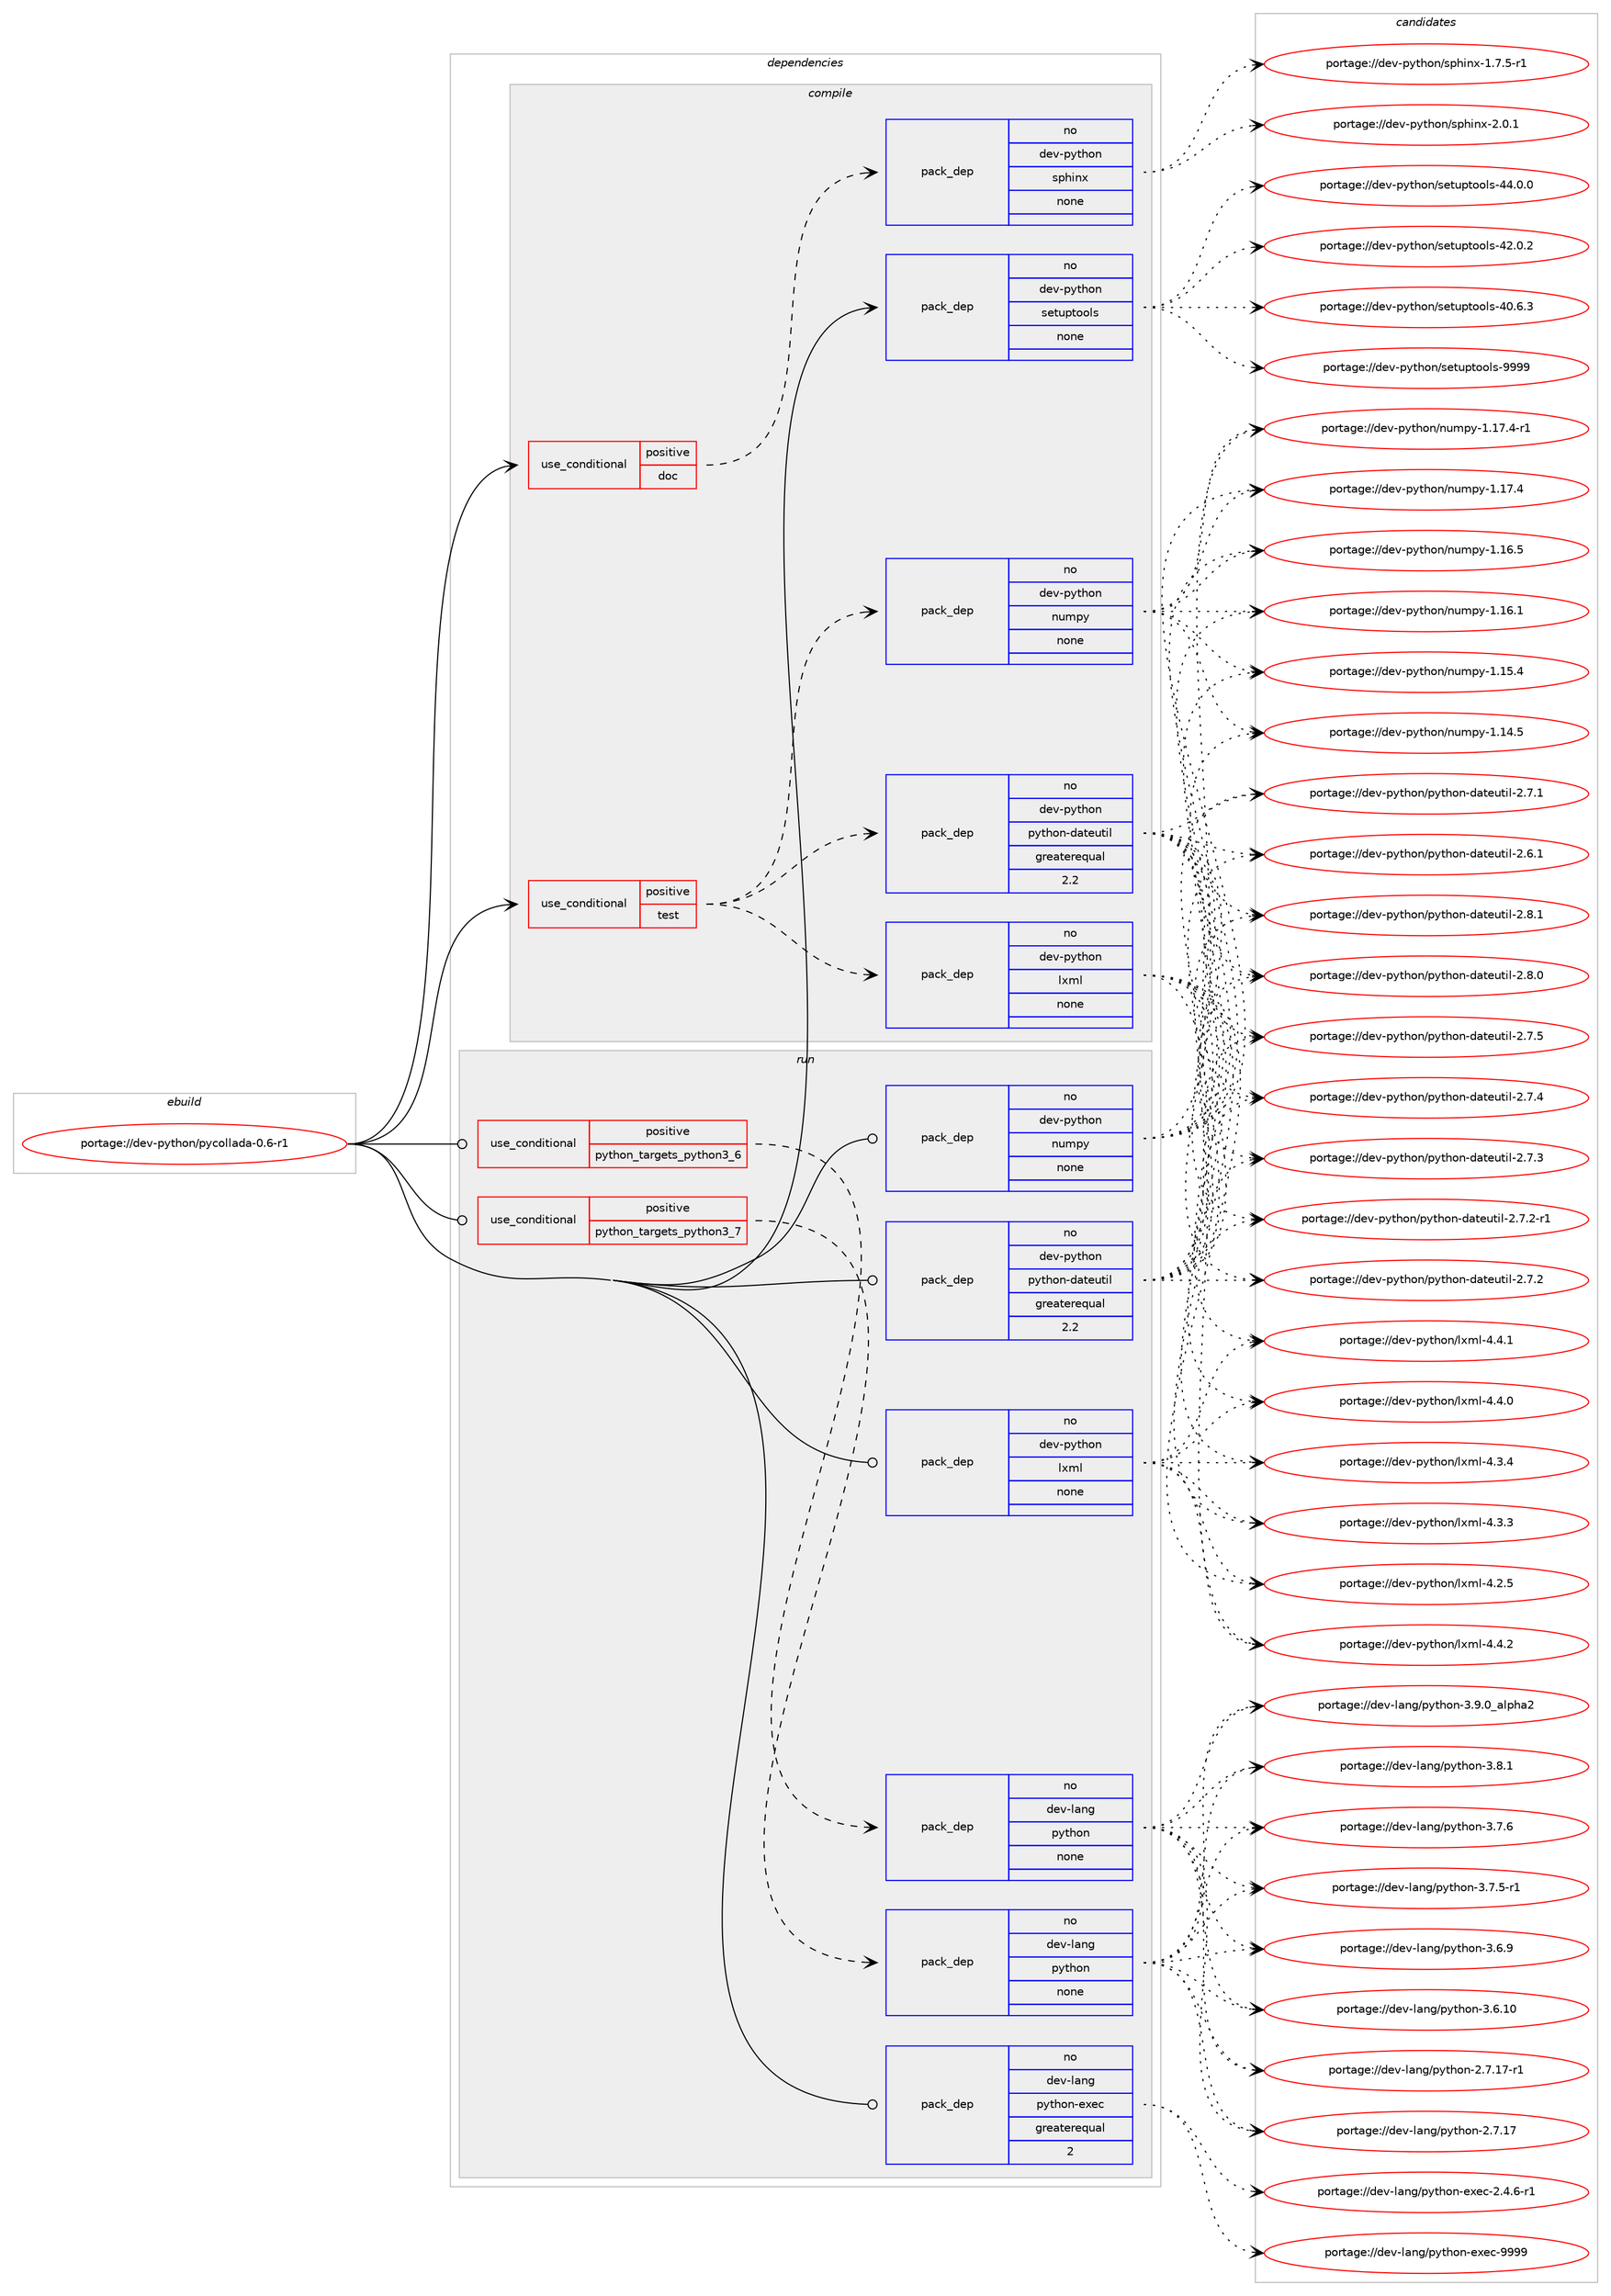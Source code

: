 digraph prolog {

# *************
# Graph options
# *************

newrank=true;
concentrate=true;
compound=true;
graph [rankdir=LR,fontname=Helvetica,fontsize=10,ranksep=1.5];#, ranksep=2.5, nodesep=0.2];
edge  [arrowhead=vee];
node  [fontname=Helvetica,fontsize=10];

# **********
# The ebuild
# **********

subgraph cluster_leftcol {
color=gray;
label=<<i>ebuild</i>>;
id [label="portage://dev-python/pycollada-0.6-r1", color=red, width=4, href="../dev-python/pycollada-0.6-r1.svg"];
}

# ****************
# The dependencies
# ****************

subgraph cluster_midcol {
color=gray;
label=<<i>dependencies</i>>;
subgraph cluster_compile {
fillcolor="#eeeeee";
style=filled;
label=<<i>compile</i>>;
subgraph cond109843 {
dependency439304 [label=<<TABLE BORDER="0" CELLBORDER="1" CELLSPACING="0" CELLPADDING="4"><TR><TD ROWSPAN="3" CELLPADDING="10">use_conditional</TD></TR><TR><TD>positive</TD></TR><TR><TD>doc</TD></TR></TABLE>>, shape=none, color=red];
subgraph pack324523 {
dependency439305 [label=<<TABLE BORDER="0" CELLBORDER="1" CELLSPACING="0" CELLPADDING="4" WIDTH="220"><TR><TD ROWSPAN="6" CELLPADDING="30">pack_dep</TD></TR><TR><TD WIDTH="110">no</TD></TR><TR><TD>dev-python</TD></TR><TR><TD>sphinx</TD></TR><TR><TD>none</TD></TR><TR><TD></TD></TR></TABLE>>, shape=none, color=blue];
}
dependency439304:e -> dependency439305:w [weight=20,style="dashed",arrowhead="vee"];
}
id:e -> dependency439304:w [weight=20,style="solid",arrowhead="vee"];
subgraph cond109844 {
dependency439306 [label=<<TABLE BORDER="0" CELLBORDER="1" CELLSPACING="0" CELLPADDING="4"><TR><TD ROWSPAN="3" CELLPADDING="10">use_conditional</TD></TR><TR><TD>positive</TD></TR><TR><TD>test</TD></TR></TABLE>>, shape=none, color=red];
subgraph pack324524 {
dependency439307 [label=<<TABLE BORDER="0" CELLBORDER="1" CELLSPACING="0" CELLPADDING="4" WIDTH="220"><TR><TD ROWSPAN="6" CELLPADDING="30">pack_dep</TD></TR><TR><TD WIDTH="110">no</TD></TR><TR><TD>dev-python</TD></TR><TR><TD>lxml</TD></TR><TR><TD>none</TD></TR><TR><TD></TD></TR></TABLE>>, shape=none, color=blue];
}
dependency439306:e -> dependency439307:w [weight=20,style="dashed",arrowhead="vee"];
subgraph pack324525 {
dependency439308 [label=<<TABLE BORDER="0" CELLBORDER="1" CELLSPACING="0" CELLPADDING="4" WIDTH="220"><TR><TD ROWSPAN="6" CELLPADDING="30">pack_dep</TD></TR><TR><TD WIDTH="110">no</TD></TR><TR><TD>dev-python</TD></TR><TR><TD>numpy</TD></TR><TR><TD>none</TD></TR><TR><TD></TD></TR></TABLE>>, shape=none, color=blue];
}
dependency439306:e -> dependency439308:w [weight=20,style="dashed",arrowhead="vee"];
subgraph pack324526 {
dependency439309 [label=<<TABLE BORDER="0" CELLBORDER="1" CELLSPACING="0" CELLPADDING="4" WIDTH="220"><TR><TD ROWSPAN="6" CELLPADDING="30">pack_dep</TD></TR><TR><TD WIDTH="110">no</TD></TR><TR><TD>dev-python</TD></TR><TR><TD>python-dateutil</TD></TR><TR><TD>greaterequal</TD></TR><TR><TD>2.2</TD></TR></TABLE>>, shape=none, color=blue];
}
dependency439306:e -> dependency439309:w [weight=20,style="dashed",arrowhead="vee"];
}
id:e -> dependency439306:w [weight=20,style="solid",arrowhead="vee"];
subgraph pack324527 {
dependency439310 [label=<<TABLE BORDER="0" CELLBORDER="1" CELLSPACING="0" CELLPADDING="4" WIDTH="220"><TR><TD ROWSPAN="6" CELLPADDING="30">pack_dep</TD></TR><TR><TD WIDTH="110">no</TD></TR><TR><TD>dev-python</TD></TR><TR><TD>setuptools</TD></TR><TR><TD>none</TD></TR><TR><TD></TD></TR></TABLE>>, shape=none, color=blue];
}
id:e -> dependency439310:w [weight=20,style="solid",arrowhead="vee"];
}
subgraph cluster_compileandrun {
fillcolor="#eeeeee";
style=filled;
label=<<i>compile and run</i>>;
}
subgraph cluster_run {
fillcolor="#eeeeee";
style=filled;
label=<<i>run</i>>;
subgraph cond109845 {
dependency439311 [label=<<TABLE BORDER="0" CELLBORDER="1" CELLSPACING="0" CELLPADDING="4"><TR><TD ROWSPAN="3" CELLPADDING="10">use_conditional</TD></TR><TR><TD>positive</TD></TR><TR><TD>python_targets_python3_6</TD></TR></TABLE>>, shape=none, color=red];
subgraph pack324528 {
dependency439312 [label=<<TABLE BORDER="0" CELLBORDER="1" CELLSPACING="0" CELLPADDING="4" WIDTH="220"><TR><TD ROWSPAN="6" CELLPADDING="30">pack_dep</TD></TR><TR><TD WIDTH="110">no</TD></TR><TR><TD>dev-lang</TD></TR><TR><TD>python</TD></TR><TR><TD>none</TD></TR><TR><TD></TD></TR></TABLE>>, shape=none, color=blue];
}
dependency439311:e -> dependency439312:w [weight=20,style="dashed",arrowhead="vee"];
}
id:e -> dependency439311:w [weight=20,style="solid",arrowhead="odot"];
subgraph cond109846 {
dependency439313 [label=<<TABLE BORDER="0" CELLBORDER="1" CELLSPACING="0" CELLPADDING="4"><TR><TD ROWSPAN="3" CELLPADDING="10">use_conditional</TD></TR><TR><TD>positive</TD></TR><TR><TD>python_targets_python3_7</TD></TR></TABLE>>, shape=none, color=red];
subgraph pack324529 {
dependency439314 [label=<<TABLE BORDER="0" CELLBORDER="1" CELLSPACING="0" CELLPADDING="4" WIDTH="220"><TR><TD ROWSPAN="6" CELLPADDING="30">pack_dep</TD></TR><TR><TD WIDTH="110">no</TD></TR><TR><TD>dev-lang</TD></TR><TR><TD>python</TD></TR><TR><TD>none</TD></TR><TR><TD></TD></TR></TABLE>>, shape=none, color=blue];
}
dependency439313:e -> dependency439314:w [weight=20,style="dashed",arrowhead="vee"];
}
id:e -> dependency439313:w [weight=20,style="solid",arrowhead="odot"];
subgraph pack324530 {
dependency439315 [label=<<TABLE BORDER="0" CELLBORDER="1" CELLSPACING="0" CELLPADDING="4" WIDTH="220"><TR><TD ROWSPAN="6" CELLPADDING="30">pack_dep</TD></TR><TR><TD WIDTH="110">no</TD></TR><TR><TD>dev-lang</TD></TR><TR><TD>python-exec</TD></TR><TR><TD>greaterequal</TD></TR><TR><TD>2</TD></TR></TABLE>>, shape=none, color=blue];
}
id:e -> dependency439315:w [weight=20,style="solid",arrowhead="odot"];
subgraph pack324531 {
dependency439316 [label=<<TABLE BORDER="0" CELLBORDER="1" CELLSPACING="0" CELLPADDING="4" WIDTH="220"><TR><TD ROWSPAN="6" CELLPADDING="30">pack_dep</TD></TR><TR><TD WIDTH="110">no</TD></TR><TR><TD>dev-python</TD></TR><TR><TD>lxml</TD></TR><TR><TD>none</TD></TR><TR><TD></TD></TR></TABLE>>, shape=none, color=blue];
}
id:e -> dependency439316:w [weight=20,style="solid",arrowhead="odot"];
subgraph pack324532 {
dependency439317 [label=<<TABLE BORDER="0" CELLBORDER="1" CELLSPACING="0" CELLPADDING="4" WIDTH="220"><TR><TD ROWSPAN="6" CELLPADDING="30">pack_dep</TD></TR><TR><TD WIDTH="110">no</TD></TR><TR><TD>dev-python</TD></TR><TR><TD>numpy</TD></TR><TR><TD>none</TD></TR><TR><TD></TD></TR></TABLE>>, shape=none, color=blue];
}
id:e -> dependency439317:w [weight=20,style="solid",arrowhead="odot"];
subgraph pack324533 {
dependency439318 [label=<<TABLE BORDER="0" CELLBORDER="1" CELLSPACING="0" CELLPADDING="4" WIDTH="220"><TR><TD ROWSPAN="6" CELLPADDING="30">pack_dep</TD></TR><TR><TD WIDTH="110">no</TD></TR><TR><TD>dev-python</TD></TR><TR><TD>python-dateutil</TD></TR><TR><TD>greaterequal</TD></TR><TR><TD>2.2</TD></TR></TABLE>>, shape=none, color=blue];
}
id:e -> dependency439318:w [weight=20,style="solid",arrowhead="odot"];
}
}

# **************
# The candidates
# **************

subgraph cluster_choices {
rank=same;
color=gray;
label=<<i>candidates</i>>;

subgraph choice324523 {
color=black;
nodesep=1;
choice1001011184511212111610411111047115112104105110120455046484649 [label="portage://dev-python/sphinx-2.0.1", color=red, width=4,href="../dev-python/sphinx-2.0.1.svg"];
choice10010111845112121116104111110471151121041051101204549465546534511449 [label="portage://dev-python/sphinx-1.7.5-r1", color=red, width=4,href="../dev-python/sphinx-1.7.5-r1.svg"];
dependency439305:e -> choice1001011184511212111610411111047115112104105110120455046484649:w [style=dotted,weight="100"];
dependency439305:e -> choice10010111845112121116104111110471151121041051101204549465546534511449:w [style=dotted,weight="100"];
}
subgraph choice324524 {
color=black;
nodesep=1;
choice1001011184511212111610411111047108120109108455246524650 [label="portage://dev-python/lxml-4.4.2", color=red, width=4,href="../dev-python/lxml-4.4.2.svg"];
choice1001011184511212111610411111047108120109108455246524649 [label="portage://dev-python/lxml-4.4.1", color=red, width=4,href="../dev-python/lxml-4.4.1.svg"];
choice1001011184511212111610411111047108120109108455246524648 [label="portage://dev-python/lxml-4.4.0", color=red, width=4,href="../dev-python/lxml-4.4.0.svg"];
choice1001011184511212111610411111047108120109108455246514652 [label="portage://dev-python/lxml-4.3.4", color=red, width=4,href="../dev-python/lxml-4.3.4.svg"];
choice1001011184511212111610411111047108120109108455246514651 [label="portage://dev-python/lxml-4.3.3", color=red, width=4,href="../dev-python/lxml-4.3.3.svg"];
choice1001011184511212111610411111047108120109108455246504653 [label="portage://dev-python/lxml-4.2.5", color=red, width=4,href="../dev-python/lxml-4.2.5.svg"];
dependency439307:e -> choice1001011184511212111610411111047108120109108455246524650:w [style=dotted,weight="100"];
dependency439307:e -> choice1001011184511212111610411111047108120109108455246524649:w [style=dotted,weight="100"];
dependency439307:e -> choice1001011184511212111610411111047108120109108455246524648:w [style=dotted,weight="100"];
dependency439307:e -> choice1001011184511212111610411111047108120109108455246514652:w [style=dotted,weight="100"];
dependency439307:e -> choice1001011184511212111610411111047108120109108455246514651:w [style=dotted,weight="100"];
dependency439307:e -> choice1001011184511212111610411111047108120109108455246504653:w [style=dotted,weight="100"];
}
subgraph choice324525 {
color=black;
nodesep=1;
choice1001011184511212111610411111047110117109112121454946495546524511449 [label="portage://dev-python/numpy-1.17.4-r1", color=red, width=4,href="../dev-python/numpy-1.17.4-r1.svg"];
choice100101118451121211161041111104711011710911212145494649554652 [label="portage://dev-python/numpy-1.17.4", color=red, width=4,href="../dev-python/numpy-1.17.4.svg"];
choice100101118451121211161041111104711011710911212145494649544653 [label="portage://dev-python/numpy-1.16.5", color=red, width=4,href="../dev-python/numpy-1.16.5.svg"];
choice100101118451121211161041111104711011710911212145494649544649 [label="portage://dev-python/numpy-1.16.1", color=red, width=4,href="../dev-python/numpy-1.16.1.svg"];
choice100101118451121211161041111104711011710911212145494649534652 [label="portage://dev-python/numpy-1.15.4", color=red, width=4,href="../dev-python/numpy-1.15.4.svg"];
choice100101118451121211161041111104711011710911212145494649524653 [label="portage://dev-python/numpy-1.14.5", color=red, width=4,href="../dev-python/numpy-1.14.5.svg"];
dependency439308:e -> choice1001011184511212111610411111047110117109112121454946495546524511449:w [style=dotted,weight="100"];
dependency439308:e -> choice100101118451121211161041111104711011710911212145494649554652:w [style=dotted,weight="100"];
dependency439308:e -> choice100101118451121211161041111104711011710911212145494649544653:w [style=dotted,weight="100"];
dependency439308:e -> choice100101118451121211161041111104711011710911212145494649544649:w [style=dotted,weight="100"];
dependency439308:e -> choice100101118451121211161041111104711011710911212145494649534652:w [style=dotted,weight="100"];
dependency439308:e -> choice100101118451121211161041111104711011710911212145494649524653:w [style=dotted,weight="100"];
}
subgraph choice324526 {
color=black;
nodesep=1;
choice10010111845112121116104111110471121211161041111104510097116101117116105108455046564649 [label="portage://dev-python/python-dateutil-2.8.1", color=red, width=4,href="../dev-python/python-dateutil-2.8.1.svg"];
choice10010111845112121116104111110471121211161041111104510097116101117116105108455046564648 [label="portage://dev-python/python-dateutil-2.8.0", color=red, width=4,href="../dev-python/python-dateutil-2.8.0.svg"];
choice10010111845112121116104111110471121211161041111104510097116101117116105108455046554653 [label="portage://dev-python/python-dateutil-2.7.5", color=red, width=4,href="../dev-python/python-dateutil-2.7.5.svg"];
choice10010111845112121116104111110471121211161041111104510097116101117116105108455046554652 [label="portage://dev-python/python-dateutil-2.7.4", color=red, width=4,href="../dev-python/python-dateutil-2.7.4.svg"];
choice10010111845112121116104111110471121211161041111104510097116101117116105108455046554651 [label="portage://dev-python/python-dateutil-2.7.3", color=red, width=4,href="../dev-python/python-dateutil-2.7.3.svg"];
choice100101118451121211161041111104711212111610411111045100971161011171161051084550465546504511449 [label="portage://dev-python/python-dateutil-2.7.2-r1", color=red, width=4,href="../dev-python/python-dateutil-2.7.2-r1.svg"];
choice10010111845112121116104111110471121211161041111104510097116101117116105108455046554650 [label="portage://dev-python/python-dateutil-2.7.2", color=red, width=4,href="../dev-python/python-dateutil-2.7.2.svg"];
choice10010111845112121116104111110471121211161041111104510097116101117116105108455046554649 [label="portage://dev-python/python-dateutil-2.7.1", color=red, width=4,href="../dev-python/python-dateutil-2.7.1.svg"];
choice10010111845112121116104111110471121211161041111104510097116101117116105108455046544649 [label="portage://dev-python/python-dateutil-2.6.1", color=red, width=4,href="../dev-python/python-dateutil-2.6.1.svg"];
dependency439309:e -> choice10010111845112121116104111110471121211161041111104510097116101117116105108455046564649:w [style=dotted,weight="100"];
dependency439309:e -> choice10010111845112121116104111110471121211161041111104510097116101117116105108455046564648:w [style=dotted,weight="100"];
dependency439309:e -> choice10010111845112121116104111110471121211161041111104510097116101117116105108455046554653:w [style=dotted,weight="100"];
dependency439309:e -> choice10010111845112121116104111110471121211161041111104510097116101117116105108455046554652:w [style=dotted,weight="100"];
dependency439309:e -> choice10010111845112121116104111110471121211161041111104510097116101117116105108455046554651:w [style=dotted,weight="100"];
dependency439309:e -> choice100101118451121211161041111104711212111610411111045100971161011171161051084550465546504511449:w [style=dotted,weight="100"];
dependency439309:e -> choice10010111845112121116104111110471121211161041111104510097116101117116105108455046554650:w [style=dotted,weight="100"];
dependency439309:e -> choice10010111845112121116104111110471121211161041111104510097116101117116105108455046554649:w [style=dotted,weight="100"];
dependency439309:e -> choice10010111845112121116104111110471121211161041111104510097116101117116105108455046544649:w [style=dotted,weight="100"];
}
subgraph choice324527 {
color=black;
nodesep=1;
choice10010111845112121116104111110471151011161171121161111111081154557575757 [label="portage://dev-python/setuptools-9999", color=red, width=4,href="../dev-python/setuptools-9999.svg"];
choice100101118451121211161041111104711510111611711211611111110811545525246484648 [label="portage://dev-python/setuptools-44.0.0", color=red, width=4,href="../dev-python/setuptools-44.0.0.svg"];
choice100101118451121211161041111104711510111611711211611111110811545525046484650 [label="portage://dev-python/setuptools-42.0.2", color=red, width=4,href="../dev-python/setuptools-42.0.2.svg"];
choice100101118451121211161041111104711510111611711211611111110811545524846544651 [label="portage://dev-python/setuptools-40.6.3", color=red, width=4,href="../dev-python/setuptools-40.6.3.svg"];
dependency439310:e -> choice10010111845112121116104111110471151011161171121161111111081154557575757:w [style=dotted,weight="100"];
dependency439310:e -> choice100101118451121211161041111104711510111611711211611111110811545525246484648:w [style=dotted,weight="100"];
dependency439310:e -> choice100101118451121211161041111104711510111611711211611111110811545525046484650:w [style=dotted,weight="100"];
dependency439310:e -> choice100101118451121211161041111104711510111611711211611111110811545524846544651:w [style=dotted,weight="100"];
}
subgraph choice324528 {
color=black;
nodesep=1;
choice10010111845108971101034711212111610411111045514657464895971081121049750 [label="portage://dev-lang/python-3.9.0_alpha2", color=red, width=4,href="../dev-lang/python-3.9.0_alpha2.svg"];
choice100101118451089711010347112121116104111110455146564649 [label="portage://dev-lang/python-3.8.1", color=red, width=4,href="../dev-lang/python-3.8.1.svg"];
choice100101118451089711010347112121116104111110455146554654 [label="portage://dev-lang/python-3.7.6", color=red, width=4,href="../dev-lang/python-3.7.6.svg"];
choice1001011184510897110103471121211161041111104551465546534511449 [label="portage://dev-lang/python-3.7.5-r1", color=red, width=4,href="../dev-lang/python-3.7.5-r1.svg"];
choice100101118451089711010347112121116104111110455146544657 [label="portage://dev-lang/python-3.6.9", color=red, width=4,href="../dev-lang/python-3.6.9.svg"];
choice10010111845108971101034711212111610411111045514654464948 [label="portage://dev-lang/python-3.6.10", color=red, width=4,href="../dev-lang/python-3.6.10.svg"];
choice100101118451089711010347112121116104111110455046554649554511449 [label="portage://dev-lang/python-2.7.17-r1", color=red, width=4,href="../dev-lang/python-2.7.17-r1.svg"];
choice10010111845108971101034711212111610411111045504655464955 [label="portage://dev-lang/python-2.7.17", color=red, width=4,href="../dev-lang/python-2.7.17.svg"];
dependency439312:e -> choice10010111845108971101034711212111610411111045514657464895971081121049750:w [style=dotted,weight="100"];
dependency439312:e -> choice100101118451089711010347112121116104111110455146564649:w [style=dotted,weight="100"];
dependency439312:e -> choice100101118451089711010347112121116104111110455146554654:w [style=dotted,weight="100"];
dependency439312:e -> choice1001011184510897110103471121211161041111104551465546534511449:w [style=dotted,weight="100"];
dependency439312:e -> choice100101118451089711010347112121116104111110455146544657:w [style=dotted,weight="100"];
dependency439312:e -> choice10010111845108971101034711212111610411111045514654464948:w [style=dotted,weight="100"];
dependency439312:e -> choice100101118451089711010347112121116104111110455046554649554511449:w [style=dotted,weight="100"];
dependency439312:e -> choice10010111845108971101034711212111610411111045504655464955:w [style=dotted,weight="100"];
}
subgraph choice324529 {
color=black;
nodesep=1;
choice10010111845108971101034711212111610411111045514657464895971081121049750 [label="portage://dev-lang/python-3.9.0_alpha2", color=red, width=4,href="../dev-lang/python-3.9.0_alpha2.svg"];
choice100101118451089711010347112121116104111110455146564649 [label="portage://dev-lang/python-3.8.1", color=red, width=4,href="../dev-lang/python-3.8.1.svg"];
choice100101118451089711010347112121116104111110455146554654 [label="portage://dev-lang/python-3.7.6", color=red, width=4,href="../dev-lang/python-3.7.6.svg"];
choice1001011184510897110103471121211161041111104551465546534511449 [label="portage://dev-lang/python-3.7.5-r1", color=red, width=4,href="../dev-lang/python-3.7.5-r1.svg"];
choice100101118451089711010347112121116104111110455146544657 [label="portage://dev-lang/python-3.6.9", color=red, width=4,href="../dev-lang/python-3.6.9.svg"];
choice10010111845108971101034711212111610411111045514654464948 [label="portage://dev-lang/python-3.6.10", color=red, width=4,href="../dev-lang/python-3.6.10.svg"];
choice100101118451089711010347112121116104111110455046554649554511449 [label="portage://dev-lang/python-2.7.17-r1", color=red, width=4,href="../dev-lang/python-2.7.17-r1.svg"];
choice10010111845108971101034711212111610411111045504655464955 [label="portage://dev-lang/python-2.7.17", color=red, width=4,href="../dev-lang/python-2.7.17.svg"];
dependency439314:e -> choice10010111845108971101034711212111610411111045514657464895971081121049750:w [style=dotted,weight="100"];
dependency439314:e -> choice100101118451089711010347112121116104111110455146564649:w [style=dotted,weight="100"];
dependency439314:e -> choice100101118451089711010347112121116104111110455146554654:w [style=dotted,weight="100"];
dependency439314:e -> choice1001011184510897110103471121211161041111104551465546534511449:w [style=dotted,weight="100"];
dependency439314:e -> choice100101118451089711010347112121116104111110455146544657:w [style=dotted,weight="100"];
dependency439314:e -> choice10010111845108971101034711212111610411111045514654464948:w [style=dotted,weight="100"];
dependency439314:e -> choice100101118451089711010347112121116104111110455046554649554511449:w [style=dotted,weight="100"];
dependency439314:e -> choice10010111845108971101034711212111610411111045504655464955:w [style=dotted,weight="100"];
}
subgraph choice324530 {
color=black;
nodesep=1;
choice10010111845108971101034711212111610411111045101120101994557575757 [label="portage://dev-lang/python-exec-9999", color=red, width=4,href="../dev-lang/python-exec-9999.svg"];
choice10010111845108971101034711212111610411111045101120101994550465246544511449 [label="portage://dev-lang/python-exec-2.4.6-r1", color=red, width=4,href="../dev-lang/python-exec-2.4.6-r1.svg"];
dependency439315:e -> choice10010111845108971101034711212111610411111045101120101994557575757:w [style=dotted,weight="100"];
dependency439315:e -> choice10010111845108971101034711212111610411111045101120101994550465246544511449:w [style=dotted,weight="100"];
}
subgraph choice324531 {
color=black;
nodesep=1;
choice1001011184511212111610411111047108120109108455246524650 [label="portage://dev-python/lxml-4.4.2", color=red, width=4,href="../dev-python/lxml-4.4.2.svg"];
choice1001011184511212111610411111047108120109108455246524649 [label="portage://dev-python/lxml-4.4.1", color=red, width=4,href="../dev-python/lxml-4.4.1.svg"];
choice1001011184511212111610411111047108120109108455246524648 [label="portage://dev-python/lxml-4.4.0", color=red, width=4,href="../dev-python/lxml-4.4.0.svg"];
choice1001011184511212111610411111047108120109108455246514652 [label="portage://dev-python/lxml-4.3.4", color=red, width=4,href="../dev-python/lxml-4.3.4.svg"];
choice1001011184511212111610411111047108120109108455246514651 [label="portage://dev-python/lxml-4.3.3", color=red, width=4,href="../dev-python/lxml-4.3.3.svg"];
choice1001011184511212111610411111047108120109108455246504653 [label="portage://dev-python/lxml-4.2.5", color=red, width=4,href="../dev-python/lxml-4.2.5.svg"];
dependency439316:e -> choice1001011184511212111610411111047108120109108455246524650:w [style=dotted,weight="100"];
dependency439316:e -> choice1001011184511212111610411111047108120109108455246524649:w [style=dotted,weight="100"];
dependency439316:e -> choice1001011184511212111610411111047108120109108455246524648:w [style=dotted,weight="100"];
dependency439316:e -> choice1001011184511212111610411111047108120109108455246514652:w [style=dotted,weight="100"];
dependency439316:e -> choice1001011184511212111610411111047108120109108455246514651:w [style=dotted,weight="100"];
dependency439316:e -> choice1001011184511212111610411111047108120109108455246504653:w [style=dotted,weight="100"];
}
subgraph choice324532 {
color=black;
nodesep=1;
choice1001011184511212111610411111047110117109112121454946495546524511449 [label="portage://dev-python/numpy-1.17.4-r1", color=red, width=4,href="../dev-python/numpy-1.17.4-r1.svg"];
choice100101118451121211161041111104711011710911212145494649554652 [label="portage://dev-python/numpy-1.17.4", color=red, width=4,href="../dev-python/numpy-1.17.4.svg"];
choice100101118451121211161041111104711011710911212145494649544653 [label="portage://dev-python/numpy-1.16.5", color=red, width=4,href="../dev-python/numpy-1.16.5.svg"];
choice100101118451121211161041111104711011710911212145494649544649 [label="portage://dev-python/numpy-1.16.1", color=red, width=4,href="../dev-python/numpy-1.16.1.svg"];
choice100101118451121211161041111104711011710911212145494649534652 [label="portage://dev-python/numpy-1.15.4", color=red, width=4,href="../dev-python/numpy-1.15.4.svg"];
choice100101118451121211161041111104711011710911212145494649524653 [label="portage://dev-python/numpy-1.14.5", color=red, width=4,href="../dev-python/numpy-1.14.5.svg"];
dependency439317:e -> choice1001011184511212111610411111047110117109112121454946495546524511449:w [style=dotted,weight="100"];
dependency439317:e -> choice100101118451121211161041111104711011710911212145494649554652:w [style=dotted,weight="100"];
dependency439317:e -> choice100101118451121211161041111104711011710911212145494649544653:w [style=dotted,weight="100"];
dependency439317:e -> choice100101118451121211161041111104711011710911212145494649544649:w [style=dotted,weight="100"];
dependency439317:e -> choice100101118451121211161041111104711011710911212145494649534652:w [style=dotted,weight="100"];
dependency439317:e -> choice100101118451121211161041111104711011710911212145494649524653:w [style=dotted,weight="100"];
}
subgraph choice324533 {
color=black;
nodesep=1;
choice10010111845112121116104111110471121211161041111104510097116101117116105108455046564649 [label="portage://dev-python/python-dateutil-2.8.1", color=red, width=4,href="../dev-python/python-dateutil-2.8.1.svg"];
choice10010111845112121116104111110471121211161041111104510097116101117116105108455046564648 [label="portage://dev-python/python-dateutil-2.8.0", color=red, width=4,href="../dev-python/python-dateutil-2.8.0.svg"];
choice10010111845112121116104111110471121211161041111104510097116101117116105108455046554653 [label="portage://dev-python/python-dateutil-2.7.5", color=red, width=4,href="../dev-python/python-dateutil-2.7.5.svg"];
choice10010111845112121116104111110471121211161041111104510097116101117116105108455046554652 [label="portage://dev-python/python-dateutil-2.7.4", color=red, width=4,href="../dev-python/python-dateutil-2.7.4.svg"];
choice10010111845112121116104111110471121211161041111104510097116101117116105108455046554651 [label="portage://dev-python/python-dateutil-2.7.3", color=red, width=4,href="../dev-python/python-dateutil-2.7.3.svg"];
choice100101118451121211161041111104711212111610411111045100971161011171161051084550465546504511449 [label="portage://dev-python/python-dateutil-2.7.2-r1", color=red, width=4,href="../dev-python/python-dateutil-2.7.2-r1.svg"];
choice10010111845112121116104111110471121211161041111104510097116101117116105108455046554650 [label="portage://dev-python/python-dateutil-2.7.2", color=red, width=4,href="../dev-python/python-dateutil-2.7.2.svg"];
choice10010111845112121116104111110471121211161041111104510097116101117116105108455046554649 [label="portage://dev-python/python-dateutil-2.7.1", color=red, width=4,href="../dev-python/python-dateutil-2.7.1.svg"];
choice10010111845112121116104111110471121211161041111104510097116101117116105108455046544649 [label="portage://dev-python/python-dateutil-2.6.1", color=red, width=4,href="../dev-python/python-dateutil-2.6.1.svg"];
dependency439318:e -> choice10010111845112121116104111110471121211161041111104510097116101117116105108455046564649:w [style=dotted,weight="100"];
dependency439318:e -> choice10010111845112121116104111110471121211161041111104510097116101117116105108455046564648:w [style=dotted,weight="100"];
dependency439318:e -> choice10010111845112121116104111110471121211161041111104510097116101117116105108455046554653:w [style=dotted,weight="100"];
dependency439318:e -> choice10010111845112121116104111110471121211161041111104510097116101117116105108455046554652:w [style=dotted,weight="100"];
dependency439318:e -> choice10010111845112121116104111110471121211161041111104510097116101117116105108455046554651:w [style=dotted,weight="100"];
dependency439318:e -> choice100101118451121211161041111104711212111610411111045100971161011171161051084550465546504511449:w [style=dotted,weight="100"];
dependency439318:e -> choice10010111845112121116104111110471121211161041111104510097116101117116105108455046554650:w [style=dotted,weight="100"];
dependency439318:e -> choice10010111845112121116104111110471121211161041111104510097116101117116105108455046554649:w [style=dotted,weight="100"];
dependency439318:e -> choice10010111845112121116104111110471121211161041111104510097116101117116105108455046544649:w [style=dotted,weight="100"];
}
}

}
